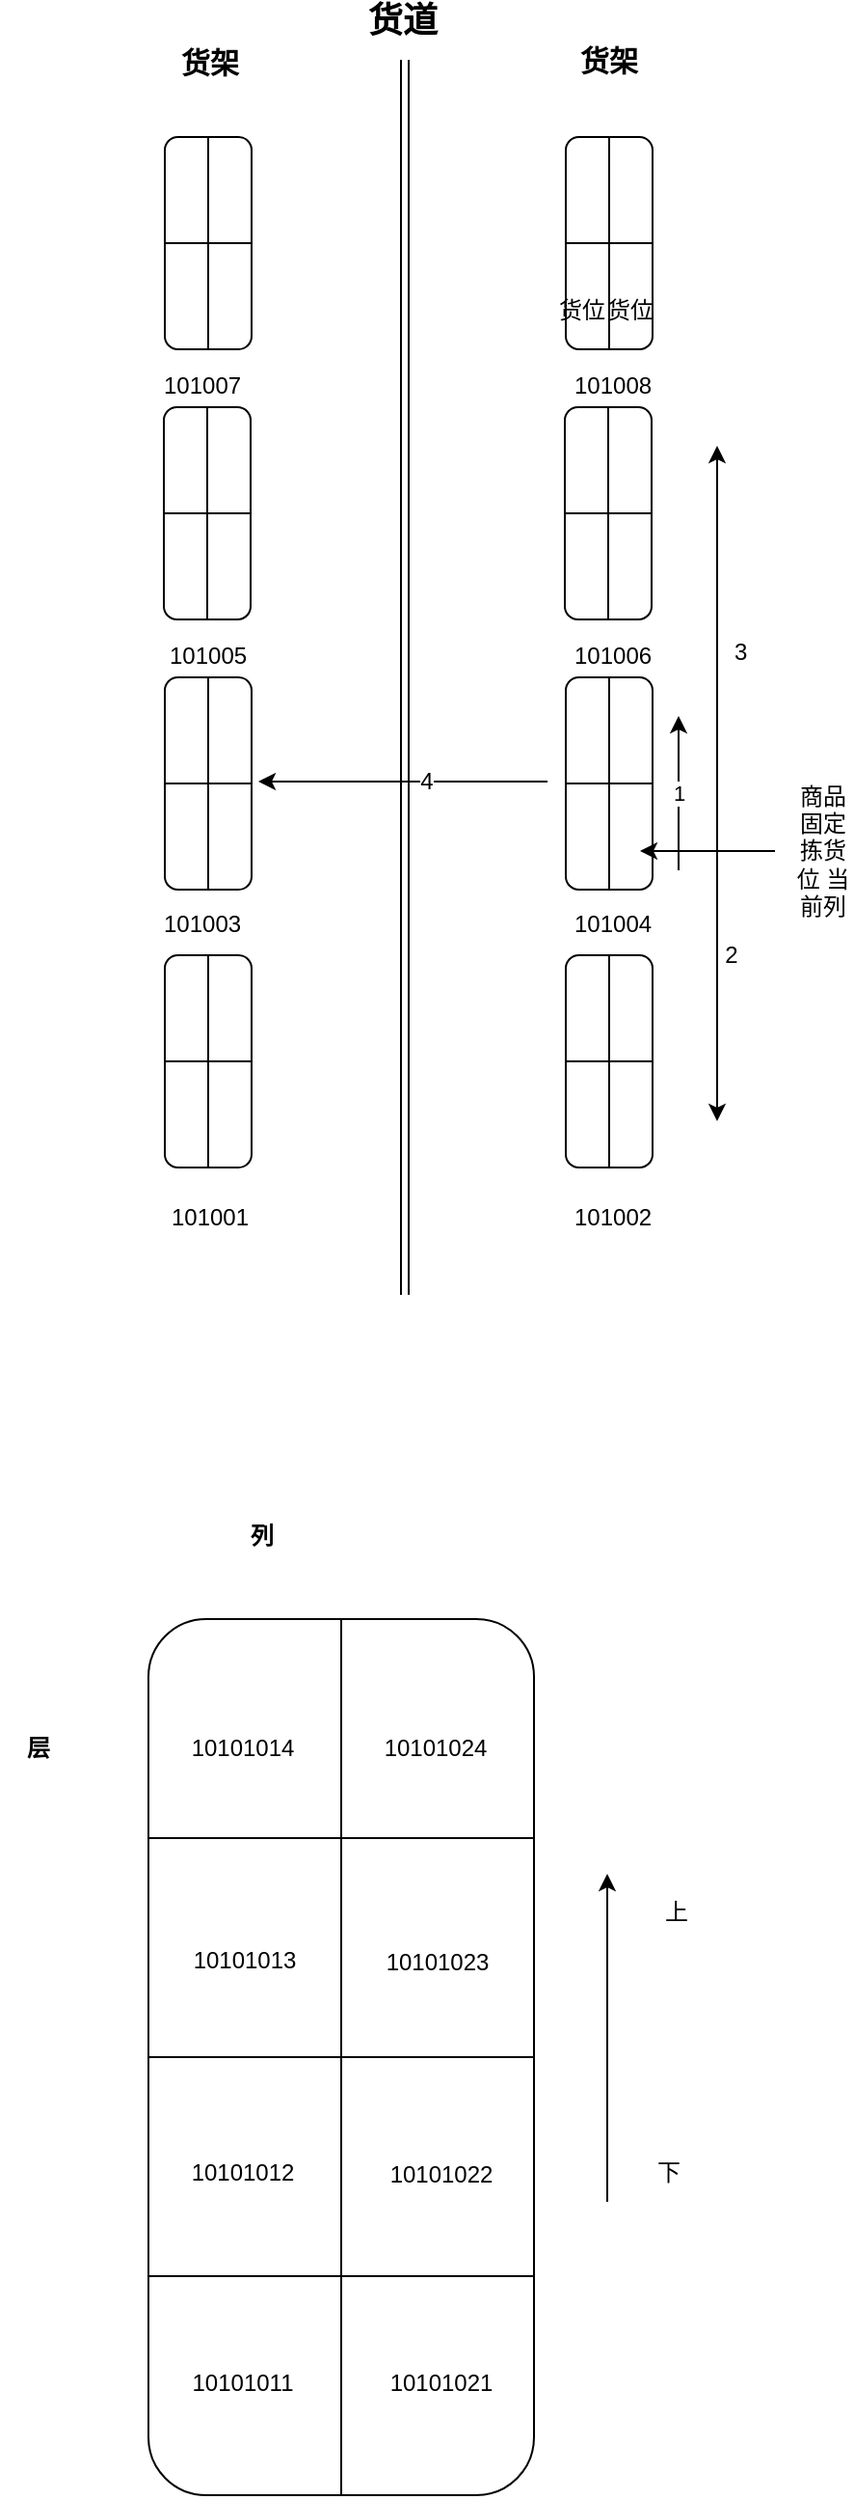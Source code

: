 <mxfile version="10.7.5" type="github"><diagram id="jebnqL8bqdU1C2heNRUC" name="Page-1"><mxGraphModel dx="912" dy="654" grid="1" gridSize="10" guides="1" tooltips="1" connect="1" arrows="1" fold="1" page="1" pageScale="1" pageWidth="827" pageHeight="1169" math="0" shadow="0"><root><mxCell id="0"/><mxCell id="1" parent="0"/><mxCell id="MqxJHrHyExeCcHxSCRpB-2" value="" style="shape=link;html=1;" parent="1" edge="1"><mxGeometry width="50" height="50" relative="1" as="geometry"><mxPoint x="438" y="760" as="sourcePoint"/><mxPoint x="438" y="120" as="targetPoint"/></mxGeometry></mxCell><mxCell id="MqxJHrHyExeCcHxSCRpB-3" value="" style="rounded=1;whiteSpace=wrap;html=1;" parent="1" vertex="1"><mxGeometry x="521" y="300" width="45" height="110" as="geometry"/></mxCell><mxCell id="MqxJHrHyExeCcHxSCRpB-11" value="&lt;b&gt;&lt;font style=&quot;font-size: 18px&quot;&gt;货道&lt;/font&gt;&lt;/b&gt;" style="text;html=1;strokeColor=none;fillColor=none;align=center;verticalAlign=middle;whiteSpace=wrap;rounded=0;" parent="1" vertex="1"><mxGeometry x="417" y="90" width="40" height="20" as="geometry"/></mxCell><mxCell id="MqxJHrHyExeCcHxSCRpB-12" value="&lt;b&gt;&lt;font style=&quot;font-size: 15px&quot;&gt;货架&lt;/font&gt;&lt;/b&gt;" style="text;html=1;strokeColor=none;fillColor=none;align=center;verticalAlign=middle;whiteSpace=wrap;rounded=0;" parent="1" vertex="1"><mxGeometry x="524" y="110" width="40" height="20" as="geometry"/></mxCell><mxCell id="MqxJHrHyExeCcHxSCRpB-13" value="&lt;b&gt;&lt;font style=&quot;font-size: 15px&quot;&gt;货架&lt;/font&gt;&lt;/b&gt;" style="text;html=1;strokeColor=none;fillColor=none;align=center;verticalAlign=middle;whiteSpace=wrap;rounded=0;" parent="1" vertex="1"><mxGeometry x="317" y="111" width="40" height="20" as="geometry"/></mxCell><mxCell id="MqxJHrHyExeCcHxSCRpB-14" value="" style="endArrow=none;html=1;exitX=0;exitY=0.5;exitDx=0;exitDy=0;entryX=1;entryY=0.5;entryDx=0;entryDy=0;" parent="1" source="MqxJHrHyExeCcHxSCRpB-3" target="MqxJHrHyExeCcHxSCRpB-3" edge="1"><mxGeometry width="50" height="50" relative="1" as="geometry"><mxPoint x="520" y="380" as="sourcePoint"/><mxPoint x="570" y="330" as="targetPoint"/></mxGeometry></mxCell><mxCell id="MqxJHrHyExeCcHxSCRpB-15" value="" style="endArrow=none;html=1;exitX=0.5;exitY=0;exitDx=0;exitDy=0;entryX=0.5;entryY=1;entryDx=0;entryDy=0;" parent="1" source="MqxJHrHyExeCcHxSCRpB-3" target="MqxJHrHyExeCcHxSCRpB-3" edge="1"><mxGeometry width="50" height="50" relative="1" as="geometry"><mxPoint x="180" y="440" as="sourcePoint"/><mxPoint x="180" y="400" as="targetPoint"/></mxGeometry></mxCell><mxCell id="MqxJHrHyExeCcHxSCRpB-21" value="" style="rounded=1;whiteSpace=wrap;html=1;" parent="1" vertex="1"><mxGeometry x="521.5" y="160" width="45" height="110" as="geometry"/></mxCell><mxCell id="MqxJHrHyExeCcHxSCRpB-22" value="" style="endArrow=none;html=1;exitX=0;exitY=0.5;exitDx=0;exitDy=0;entryX=1;entryY=0.5;entryDx=0;entryDy=0;" parent="1" source="MqxJHrHyExeCcHxSCRpB-21" target="MqxJHrHyExeCcHxSCRpB-21" edge="1"><mxGeometry width="50" height="50" relative="1" as="geometry"><mxPoint x="520.5" y="240" as="sourcePoint"/><mxPoint x="570.5" y="190" as="targetPoint"/></mxGeometry></mxCell><mxCell id="MqxJHrHyExeCcHxSCRpB-23" value="" style="endArrow=none;html=1;exitX=0.5;exitY=0;exitDx=0;exitDy=0;entryX=0.5;entryY=1;entryDx=0;entryDy=0;" parent="1" source="MqxJHrHyExeCcHxSCRpB-21" target="MqxJHrHyExeCcHxSCRpB-21" edge="1"><mxGeometry width="50" height="50" relative="1" as="geometry"><mxPoint x="180.5" y="300" as="sourcePoint"/><mxPoint x="180.5" y="260" as="targetPoint"/></mxGeometry></mxCell><mxCell id="MqxJHrHyExeCcHxSCRpB-24" value="" style="rounded=1;whiteSpace=wrap;html=1;" parent="1" vertex="1"><mxGeometry x="521.5" y="440" width="45" height="110" as="geometry"/></mxCell><mxCell id="MqxJHrHyExeCcHxSCRpB-25" value="" style="endArrow=none;html=1;exitX=0;exitY=0.5;exitDx=0;exitDy=0;entryX=1;entryY=0.5;entryDx=0;entryDy=0;" parent="1" source="MqxJHrHyExeCcHxSCRpB-24" target="MqxJHrHyExeCcHxSCRpB-24" edge="1"><mxGeometry width="50" height="50" relative="1" as="geometry"><mxPoint x="520.5" y="520" as="sourcePoint"/><mxPoint x="570.5" y="470" as="targetPoint"/></mxGeometry></mxCell><mxCell id="MqxJHrHyExeCcHxSCRpB-26" value="" style="endArrow=none;html=1;exitX=0.5;exitY=0;exitDx=0;exitDy=0;entryX=0.5;entryY=1;entryDx=0;entryDy=0;" parent="1" source="MqxJHrHyExeCcHxSCRpB-24" target="MqxJHrHyExeCcHxSCRpB-24" edge="1"><mxGeometry width="50" height="50" relative="1" as="geometry"><mxPoint x="180.5" y="580" as="sourcePoint"/><mxPoint x="180.5" y="540" as="targetPoint"/></mxGeometry></mxCell><mxCell id="MqxJHrHyExeCcHxSCRpB-27" value="" style="rounded=1;whiteSpace=wrap;html=1;" parent="1" vertex="1"><mxGeometry x="521.5" y="584" width="45" height="110" as="geometry"/></mxCell><mxCell id="MqxJHrHyExeCcHxSCRpB-28" value="" style="endArrow=none;html=1;exitX=0;exitY=0.5;exitDx=0;exitDy=0;entryX=1;entryY=0.5;entryDx=0;entryDy=0;" parent="1" source="MqxJHrHyExeCcHxSCRpB-27" target="MqxJHrHyExeCcHxSCRpB-27" edge="1"><mxGeometry width="50" height="50" relative="1" as="geometry"><mxPoint x="520.5" y="664" as="sourcePoint"/><mxPoint x="570.5" y="614" as="targetPoint"/></mxGeometry></mxCell><mxCell id="MqxJHrHyExeCcHxSCRpB-29" value="" style="endArrow=none;html=1;exitX=0.5;exitY=0;exitDx=0;exitDy=0;entryX=0.5;entryY=1;entryDx=0;entryDy=0;" parent="1" source="MqxJHrHyExeCcHxSCRpB-27" target="MqxJHrHyExeCcHxSCRpB-27" edge="1"><mxGeometry width="50" height="50" relative="1" as="geometry"><mxPoint x="180.5" y="724" as="sourcePoint"/><mxPoint x="180.5" y="684" as="targetPoint"/></mxGeometry></mxCell><mxCell id="MqxJHrHyExeCcHxSCRpB-30" value="" style="rounded=1;whiteSpace=wrap;html=1;" parent="1" vertex="1"><mxGeometry x="313" y="300" width="45" height="110" as="geometry"/></mxCell><mxCell id="MqxJHrHyExeCcHxSCRpB-31" value="" style="endArrow=none;html=1;exitX=0;exitY=0.5;exitDx=0;exitDy=0;entryX=1;entryY=0.5;entryDx=0;entryDy=0;" parent="1" source="MqxJHrHyExeCcHxSCRpB-30" target="MqxJHrHyExeCcHxSCRpB-30" edge="1"><mxGeometry width="50" height="50" relative="1" as="geometry"><mxPoint x="312" y="380" as="sourcePoint"/><mxPoint x="362" y="330" as="targetPoint"/></mxGeometry></mxCell><mxCell id="MqxJHrHyExeCcHxSCRpB-32" value="" style="endArrow=none;html=1;exitX=0.5;exitY=0;exitDx=0;exitDy=0;entryX=0.5;entryY=1;entryDx=0;entryDy=0;" parent="1" source="MqxJHrHyExeCcHxSCRpB-30" target="MqxJHrHyExeCcHxSCRpB-30" edge="1"><mxGeometry width="50" height="50" relative="1" as="geometry"><mxPoint x="-28" y="440" as="sourcePoint"/><mxPoint x="-28" y="400" as="targetPoint"/></mxGeometry></mxCell><mxCell id="MqxJHrHyExeCcHxSCRpB-33" value="" style="rounded=1;whiteSpace=wrap;html=1;" parent="1" vertex="1"><mxGeometry x="313.5" y="160" width="45" height="110" as="geometry"/></mxCell><mxCell id="MqxJHrHyExeCcHxSCRpB-34" value="" style="endArrow=none;html=1;exitX=0;exitY=0.5;exitDx=0;exitDy=0;entryX=1;entryY=0.5;entryDx=0;entryDy=0;" parent="1" source="MqxJHrHyExeCcHxSCRpB-33" target="MqxJHrHyExeCcHxSCRpB-33" edge="1"><mxGeometry width="50" height="50" relative="1" as="geometry"><mxPoint x="312.5" y="240" as="sourcePoint"/><mxPoint x="362.5" y="190" as="targetPoint"/></mxGeometry></mxCell><mxCell id="MqxJHrHyExeCcHxSCRpB-35" value="" style="endArrow=none;html=1;exitX=0.5;exitY=0;exitDx=0;exitDy=0;entryX=0.5;entryY=1;entryDx=0;entryDy=0;" parent="1" source="MqxJHrHyExeCcHxSCRpB-33" target="MqxJHrHyExeCcHxSCRpB-33" edge="1"><mxGeometry width="50" height="50" relative="1" as="geometry"><mxPoint x="-27.5" y="300" as="sourcePoint"/><mxPoint x="-27.5" y="260" as="targetPoint"/></mxGeometry></mxCell><mxCell id="MqxJHrHyExeCcHxSCRpB-36" value="" style="rounded=1;whiteSpace=wrap;html=1;" parent="1" vertex="1"><mxGeometry x="313.5" y="440" width="45" height="110" as="geometry"/></mxCell><mxCell id="MqxJHrHyExeCcHxSCRpB-37" value="" style="endArrow=none;html=1;exitX=0;exitY=0.5;exitDx=0;exitDy=0;entryX=1;entryY=0.5;entryDx=0;entryDy=0;" parent="1" source="MqxJHrHyExeCcHxSCRpB-36" target="MqxJHrHyExeCcHxSCRpB-36" edge="1"><mxGeometry width="50" height="50" relative="1" as="geometry"><mxPoint x="312.5" y="520" as="sourcePoint"/><mxPoint x="362.5" y="470" as="targetPoint"/></mxGeometry></mxCell><mxCell id="MqxJHrHyExeCcHxSCRpB-38" value="" style="endArrow=none;html=1;exitX=0.5;exitY=0;exitDx=0;exitDy=0;entryX=0.5;entryY=1;entryDx=0;entryDy=0;" parent="1" source="MqxJHrHyExeCcHxSCRpB-36" target="MqxJHrHyExeCcHxSCRpB-36" edge="1"><mxGeometry width="50" height="50" relative="1" as="geometry"><mxPoint x="-27.5" y="580" as="sourcePoint"/><mxPoint x="-27.5" y="540" as="targetPoint"/></mxGeometry></mxCell><mxCell id="MqxJHrHyExeCcHxSCRpB-39" value="" style="rounded=1;whiteSpace=wrap;html=1;" parent="1" vertex="1"><mxGeometry x="313.5" y="584" width="45" height="110" as="geometry"/></mxCell><mxCell id="MqxJHrHyExeCcHxSCRpB-40" value="" style="endArrow=none;html=1;exitX=0;exitY=0.5;exitDx=0;exitDy=0;entryX=1;entryY=0.5;entryDx=0;entryDy=0;" parent="1" source="MqxJHrHyExeCcHxSCRpB-39" target="MqxJHrHyExeCcHxSCRpB-39" edge="1"><mxGeometry width="50" height="50" relative="1" as="geometry"><mxPoint x="312.5" y="664" as="sourcePoint"/><mxPoint x="362.5" y="614" as="targetPoint"/></mxGeometry></mxCell><mxCell id="MqxJHrHyExeCcHxSCRpB-41" value="" style="endArrow=none;html=1;exitX=0.5;exitY=0;exitDx=0;exitDy=0;entryX=0.5;entryY=1;entryDx=0;entryDy=0;" parent="1" source="MqxJHrHyExeCcHxSCRpB-39" target="MqxJHrHyExeCcHxSCRpB-39" edge="1"><mxGeometry width="50" height="50" relative="1" as="geometry"><mxPoint x="-27.5" y="724" as="sourcePoint"/><mxPoint x="-27.5" y="684" as="targetPoint"/></mxGeometry></mxCell><mxCell id="MqxJHrHyExeCcHxSCRpB-42" value="货位" style="text;html=1;strokeColor=none;fillColor=none;align=center;verticalAlign=middle;whiteSpace=wrap;rounded=0;" parent="1" vertex="1"><mxGeometry x="510" y="240" width="40" height="20" as="geometry"/></mxCell><mxCell id="MqxJHrHyExeCcHxSCRpB-43" value="货位" style="text;html=1;strokeColor=none;fillColor=none;align=center;verticalAlign=middle;whiteSpace=wrap;rounded=0;" parent="1" vertex="1"><mxGeometry x="540" y="240" width="30" height="20" as="geometry"/></mxCell><mxCell id="MqxJHrHyExeCcHxSCRpB-44" value="101001" style="text;html=1;strokeColor=none;fillColor=none;align=center;verticalAlign=middle;whiteSpace=wrap;rounded=0;" parent="1" vertex="1"><mxGeometry x="294" y="710" width="86" height="20" as="geometry"/></mxCell><mxCell id="MqxJHrHyExeCcHxSCRpB-45" value="&lt;span&gt;101002&lt;/span&gt;" style="text;html=1;" parent="1" vertex="1"><mxGeometry x="524" y="706" width="70" height="30" as="geometry"/></mxCell><mxCell id="MqxJHrHyExeCcHxSCRpB-46" value="101003" style="text;html=1;" parent="1" vertex="1"><mxGeometry x="311" y="554" width="70" height="30" as="geometry"/></mxCell><mxCell id="MqxJHrHyExeCcHxSCRpB-47" value="101004" style="text;html=1;" parent="1" vertex="1"><mxGeometry x="524" y="554" width="70" height="30" as="geometry"/></mxCell><mxCell id="MqxJHrHyExeCcHxSCRpB-48" value="101006" style="text;html=1;" parent="1" vertex="1"><mxGeometry x="524" y="415" width="70" height="30" as="geometry"/></mxCell><mxCell id="MqxJHrHyExeCcHxSCRpB-49" value="101008" style="text;html=1;" parent="1" vertex="1"><mxGeometry x="524" y="275" width="70" height="30" as="geometry"/></mxCell><mxCell id="MqxJHrHyExeCcHxSCRpB-50" value="101007" style="text;html=1;" parent="1" vertex="1"><mxGeometry x="311" y="275" width="70" height="30" as="geometry"/></mxCell><mxCell id="MqxJHrHyExeCcHxSCRpB-51" value="101005" style="text;html=1;" parent="1" vertex="1"><mxGeometry x="313.5" y="415" width="70" height="30" as="geometry"/></mxCell><mxCell id="MqxJHrHyExeCcHxSCRpB-52" value="" style="rounded=1;whiteSpace=wrap;html=1;rotation=90;" parent="1" vertex="1"><mxGeometry x="178" y="1055" width="454" height="200" as="geometry"/></mxCell><mxCell id="MqxJHrHyExeCcHxSCRpB-53" value="" style="endArrow=none;html=1;exitX=1;exitY=0.5;exitDx=0;exitDy=0;entryX=0;entryY=0.5;entryDx=0;entryDy=0;" parent="1" source="MqxJHrHyExeCcHxSCRpB-52" target="MqxJHrHyExeCcHxSCRpB-52" edge="1"><mxGeometry width="50" height="50" relative="1" as="geometry"><mxPoint x="98" y="1285" as="sourcePoint"/><mxPoint x="148" y="1235" as="targetPoint"/></mxGeometry></mxCell><mxCell id="MqxJHrHyExeCcHxSCRpB-54" value="" style="endArrow=none;html=1;exitX=0.25;exitY=1;exitDx=0;exitDy=0;entryX=0.25;entryY=0;entryDx=0;entryDy=0;" parent="1" source="MqxJHrHyExeCcHxSCRpB-52" target="MqxJHrHyExeCcHxSCRpB-52" edge="1"><mxGeometry width="50" height="50" relative="1" as="geometry"><mxPoint x="378" y="1195" as="sourcePoint"/><mxPoint x="428" y="1145" as="targetPoint"/></mxGeometry></mxCell><mxCell id="MqxJHrHyExeCcHxSCRpB-55" value="" style="endArrow=none;html=1;exitX=0.5;exitY=1;exitDx=0;exitDy=0;entryX=0.5;entryY=0;entryDx=0;entryDy=0;" parent="1" source="MqxJHrHyExeCcHxSCRpB-52" target="MqxJHrHyExeCcHxSCRpB-52" edge="1"><mxGeometry width="50" height="50" relative="1" as="geometry"><mxPoint x="218" y="1235" as="sourcePoint"/><mxPoint x="268" y="1185" as="targetPoint"/></mxGeometry></mxCell><mxCell id="MqxJHrHyExeCcHxSCRpB-56" value="" style="endArrow=none;html=1;exitX=0.75;exitY=1;exitDx=0;exitDy=0;entryX=0.75;entryY=0;entryDx=0;entryDy=0;" parent="1" source="MqxJHrHyExeCcHxSCRpB-52" target="MqxJHrHyExeCcHxSCRpB-52" edge="1"><mxGeometry width="50" height="50" relative="1" as="geometry"><mxPoint x="521" y="1315" as="sourcePoint"/><mxPoint x="521" y="1115" as="targetPoint"/></mxGeometry></mxCell><mxCell id="MqxJHrHyExeCcHxSCRpB-57" value="10101024" style="text;html=1;strokeColor=none;fillColor=none;align=center;verticalAlign=middle;whiteSpace=wrap;rounded=0;" parent="1" vertex="1"><mxGeometry x="427" y="985" width="54" height="20" as="geometry"/></mxCell><mxCell id="MqxJHrHyExeCcHxSCRpB-58" value="10101023" style="text;html=1;strokeColor=none;fillColor=none;align=center;verticalAlign=middle;whiteSpace=wrap;rounded=0;" parent="1" vertex="1"><mxGeometry x="435" y="1096" width="40" height="20" as="geometry"/></mxCell><mxCell id="MqxJHrHyExeCcHxSCRpB-59" value="10101022" style="text;html=1;strokeColor=none;fillColor=none;align=center;verticalAlign=middle;whiteSpace=wrap;rounded=0;" parent="1" vertex="1"><mxGeometry x="437" y="1206" width="40" height="20" as="geometry"/></mxCell><mxCell id="MqxJHrHyExeCcHxSCRpB-60" value="10101021" style="text;html=1;strokeColor=none;fillColor=none;align=center;verticalAlign=middle;whiteSpace=wrap;rounded=0;" parent="1" vertex="1"><mxGeometry x="437" y="1314" width="40" height="20" as="geometry"/></mxCell><mxCell id="MqxJHrHyExeCcHxSCRpB-61" value="10101014" style="text;html=1;strokeColor=none;fillColor=none;align=center;verticalAlign=middle;whiteSpace=wrap;rounded=0;" parent="1" vertex="1"><mxGeometry x="334" y="985" width="40" height="20" as="geometry"/></mxCell><mxCell id="MqxJHrHyExeCcHxSCRpB-62" value="10101013" style="text;html=1;strokeColor=none;fillColor=none;align=center;verticalAlign=middle;whiteSpace=wrap;rounded=0;" parent="1" vertex="1"><mxGeometry x="335" y="1095" width="40" height="20" as="geometry"/></mxCell><mxCell id="MqxJHrHyExeCcHxSCRpB-63" value="10101012" style="text;html=1;strokeColor=none;fillColor=none;align=center;verticalAlign=middle;whiteSpace=wrap;rounded=0;" parent="1" vertex="1"><mxGeometry x="334" y="1205" width="40" height="20" as="geometry"/></mxCell><mxCell id="MqxJHrHyExeCcHxSCRpB-66" value="10101011" style="text;html=1;strokeColor=none;fillColor=none;align=center;verticalAlign=middle;whiteSpace=wrap;rounded=0;" parent="1" vertex="1"><mxGeometry x="334" y="1314" width="40" height="20" as="geometry"/></mxCell><mxCell id="MqxJHrHyExeCcHxSCRpB-67" value="层" style="text;html=1;strokeColor=none;fillColor=none;align=center;verticalAlign=middle;whiteSpace=wrap;rounded=0;fontStyle=1" parent="1" vertex="1"><mxGeometry x="228" y="985" width="40" height="20" as="geometry"/></mxCell><mxCell id="MqxJHrHyExeCcHxSCRpB-68" value="列" style="text;html=1;strokeColor=none;fillColor=none;align=center;verticalAlign=middle;whiteSpace=wrap;rounded=0;fontStyle=1" parent="1" vertex="1"><mxGeometry x="343.5" y="875" width="40" height="20" as="geometry"/></mxCell><mxCell id="MqxJHrHyExeCcHxSCRpB-69" value="" style="endArrow=classic;html=1;" parent="1" edge="1"><mxGeometry width="50" height="50" relative="1" as="geometry"><mxPoint x="630" y="530" as="sourcePoint"/><mxPoint x="560" y="530" as="targetPoint"/></mxGeometry></mxCell><mxCell id="MqxJHrHyExeCcHxSCRpB-70" value="商品固定拣货位 当前列" style="text;html=1;strokeColor=none;fillColor=none;align=center;verticalAlign=middle;whiteSpace=wrap;rounded=0;" parent="1" vertex="1"><mxGeometry x="640" y="520" width="30" height="20" as="geometry"/></mxCell><mxCell id="MqxJHrHyExeCcHxSCRpB-71" value="1" style="endArrow=classic;html=1;" parent="1" edge="1"><mxGeometry width="50" height="50" relative="1" as="geometry"><mxPoint x="580" y="540" as="sourcePoint"/><mxPoint x="580" y="460" as="targetPoint"/></mxGeometry></mxCell><mxCell id="MqxJHrHyExeCcHxSCRpB-72" value="" style="endArrow=classic;html=1;" parent="1" edge="1"><mxGeometry width="50" height="50" relative="1" as="geometry"><mxPoint x="600" y="530" as="sourcePoint"/><mxPoint x="600" y="670" as="targetPoint"/></mxGeometry></mxCell><mxCell id="MqxJHrHyExeCcHxSCRpB-74" value="2" style="text;html=1;resizable=0;points=[];align=center;verticalAlign=middle;labelBackgroundColor=#ffffff;" parent="MqxJHrHyExeCcHxSCRpB-72" vertex="1" connectable="0"><mxGeometry x="-0.2" y="3" relative="1" as="geometry"><mxPoint x="4" y="-2" as="offset"/></mxGeometry></mxCell><mxCell id="MqxJHrHyExeCcHxSCRpB-73" value="" style="endArrow=classic;html=1;" parent="1" edge="1"><mxGeometry width="50" height="50" relative="1" as="geometry"><mxPoint x="600" y="530" as="sourcePoint"/><mxPoint x="600" y="320" as="targetPoint"/></mxGeometry></mxCell><mxCell id="MqxJHrHyExeCcHxSCRpB-75" value="3" style="text;html=1;resizable=0;points=[];autosize=1;align=left;verticalAlign=top;spacingTop=-4;" parent="1" vertex="1"><mxGeometry x="607" y="417" width="20" height="20" as="geometry"/></mxCell><mxCell id="MqxJHrHyExeCcHxSCRpB-76" value="" style="endArrow=classic;html=1;" parent="1" edge="1"><mxGeometry width="50" height="50" relative="1" as="geometry"><mxPoint x="512" y="494" as="sourcePoint"/><mxPoint x="362" y="494" as="targetPoint"/></mxGeometry></mxCell><mxCell id="MqxJHrHyExeCcHxSCRpB-77" value="4" style="text;html=1;resizable=0;points=[];align=center;verticalAlign=middle;labelBackgroundColor=#ffffff;" parent="MqxJHrHyExeCcHxSCRpB-76" vertex="1" connectable="0"><mxGeometry x="-0.16" relative="1" as="geometry"><mxPoint as="offset"/></mxGeometry></mxCell><mxCell id="eJGjpd5NKLzHNR2Pyg49-1" value="" style="endArrow=classic;html=1;" edge="1" parent="1"><mxGeometry width="50" height="50" relative="1" as="geometry"><mxPoint x="543" y="1230" as="sourcePoint"/><mxPoint x="543" y="1060" as="targetPoint"/></mxGeometry></mxCell><mxCell id="eJGjpd5NKLzHNR2Pyg49-2" value="上" style="text;html=1;strokeColor=none;fillColor=none;align=center;verticalAlign=middle;whiteSpace=wrap;rounded=0;" vertex="1" parent="1"><mxGeometry x="559" y="1070" width="40" height="20" as="geometry"/></mxCell><mxCell id="eJGjpd5NKLzHNR2Pyg49-3" value="下" style="text;html=1;strokeColor=none;fillColor=none;align=center;verticalAlign=middle;whiteSpace=wrap;rounded=0;" vertex="1" parent="1"><mxGeometry x="555" y="1205" width="40" height="20" as="geometry"/></mxCell></root></mxGraphModel></diagram></mxfile>